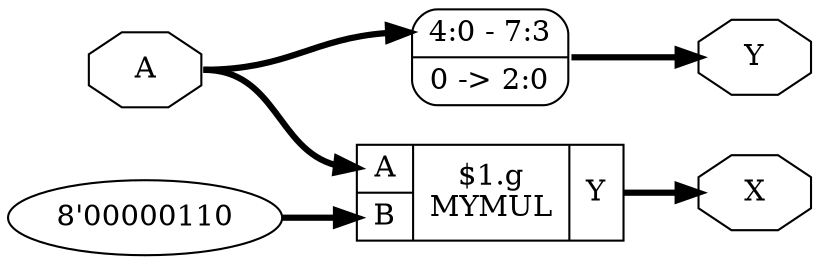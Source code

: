 digraph "test" {
rankdir="LR";
remincross=true;
n1 [ shape=octagon, label="A", color="black", fontcolor="black"];
n2 [ shape=octagon, label="X", color="black", fontcolor="black"];
n3 [ shape=octagon, label="Y", color="black", fontcolor="black"];
v0 [ label="8'00000110" ];
c5 [ shape=record, label="{{<p1> A|<p4> B}|$1.g\nMYMUL|{<p3> Y}}",  ];
x1 [ shape=record, style=rounded, label="<s1> 4:0 - 7:3 |0 -&gt; 2:0 ", color="black", fontcolor="black" ];
n1:e -> c5:p1:w [color="black", fontcolor="black", style="setlinewidth(3)", label=""];
n1:e -> x1:s1:w [color="black", fontcolor="black", style="setlinewidth(3)", label=""];
c5:p3:e -> n2:w [color="black", fontcolor="black", style="setlinewidth(3)", label=""];
x1:e -> n3:w [color="black", fontcolor="black", style="setlinewidth(3)", label=""];
v0:e -> c5:p4:w [color="black", fontcolor="black", style="setlinewidth(3)", label=""];
}
